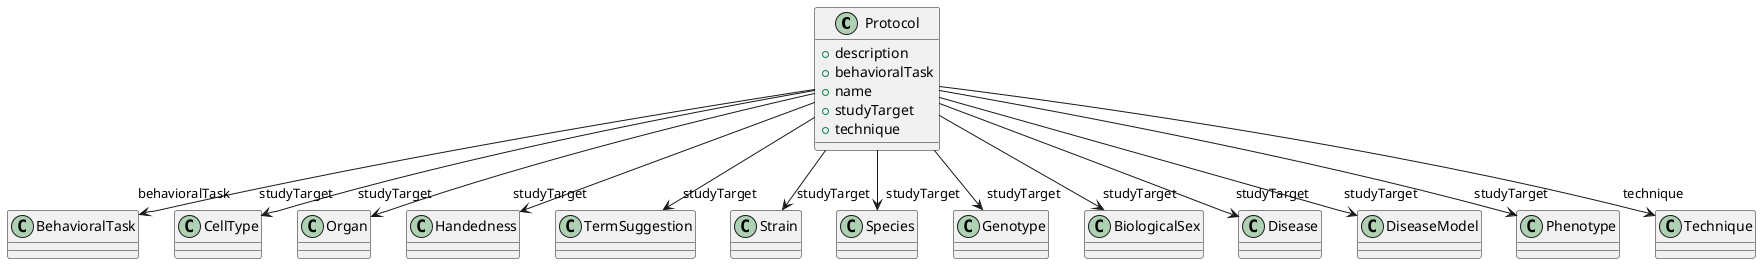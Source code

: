 @startuml
class Protocol {
+description
+behavioralTask
+name
+studyTarget
+technique

}
Protocol -d-> "behavioralTask" BehavioralTask
Protocol -d-> "studyTarget" CellType
Protocol -d-> "studyTarget" Organ
Protocol -d-> "studyTarget" Handedness
Protocol -d-> "studyTarget" TermSuggestion
Protocol -d-> "studyTarget" Strain
Protocol -d-> "studyTarget" Species
Protocol -d-> "studyTarget" Genotype
Protocol -d-> "studyTarget" BiologicalSex
Protocol -d-> "studyTarget" Disease
Protocol -d-> "studyTarget" DiseaseModel
Protocol -d-> "studyTarget" Phenotype
Protocol -d-> "technique" Technique

@enduml